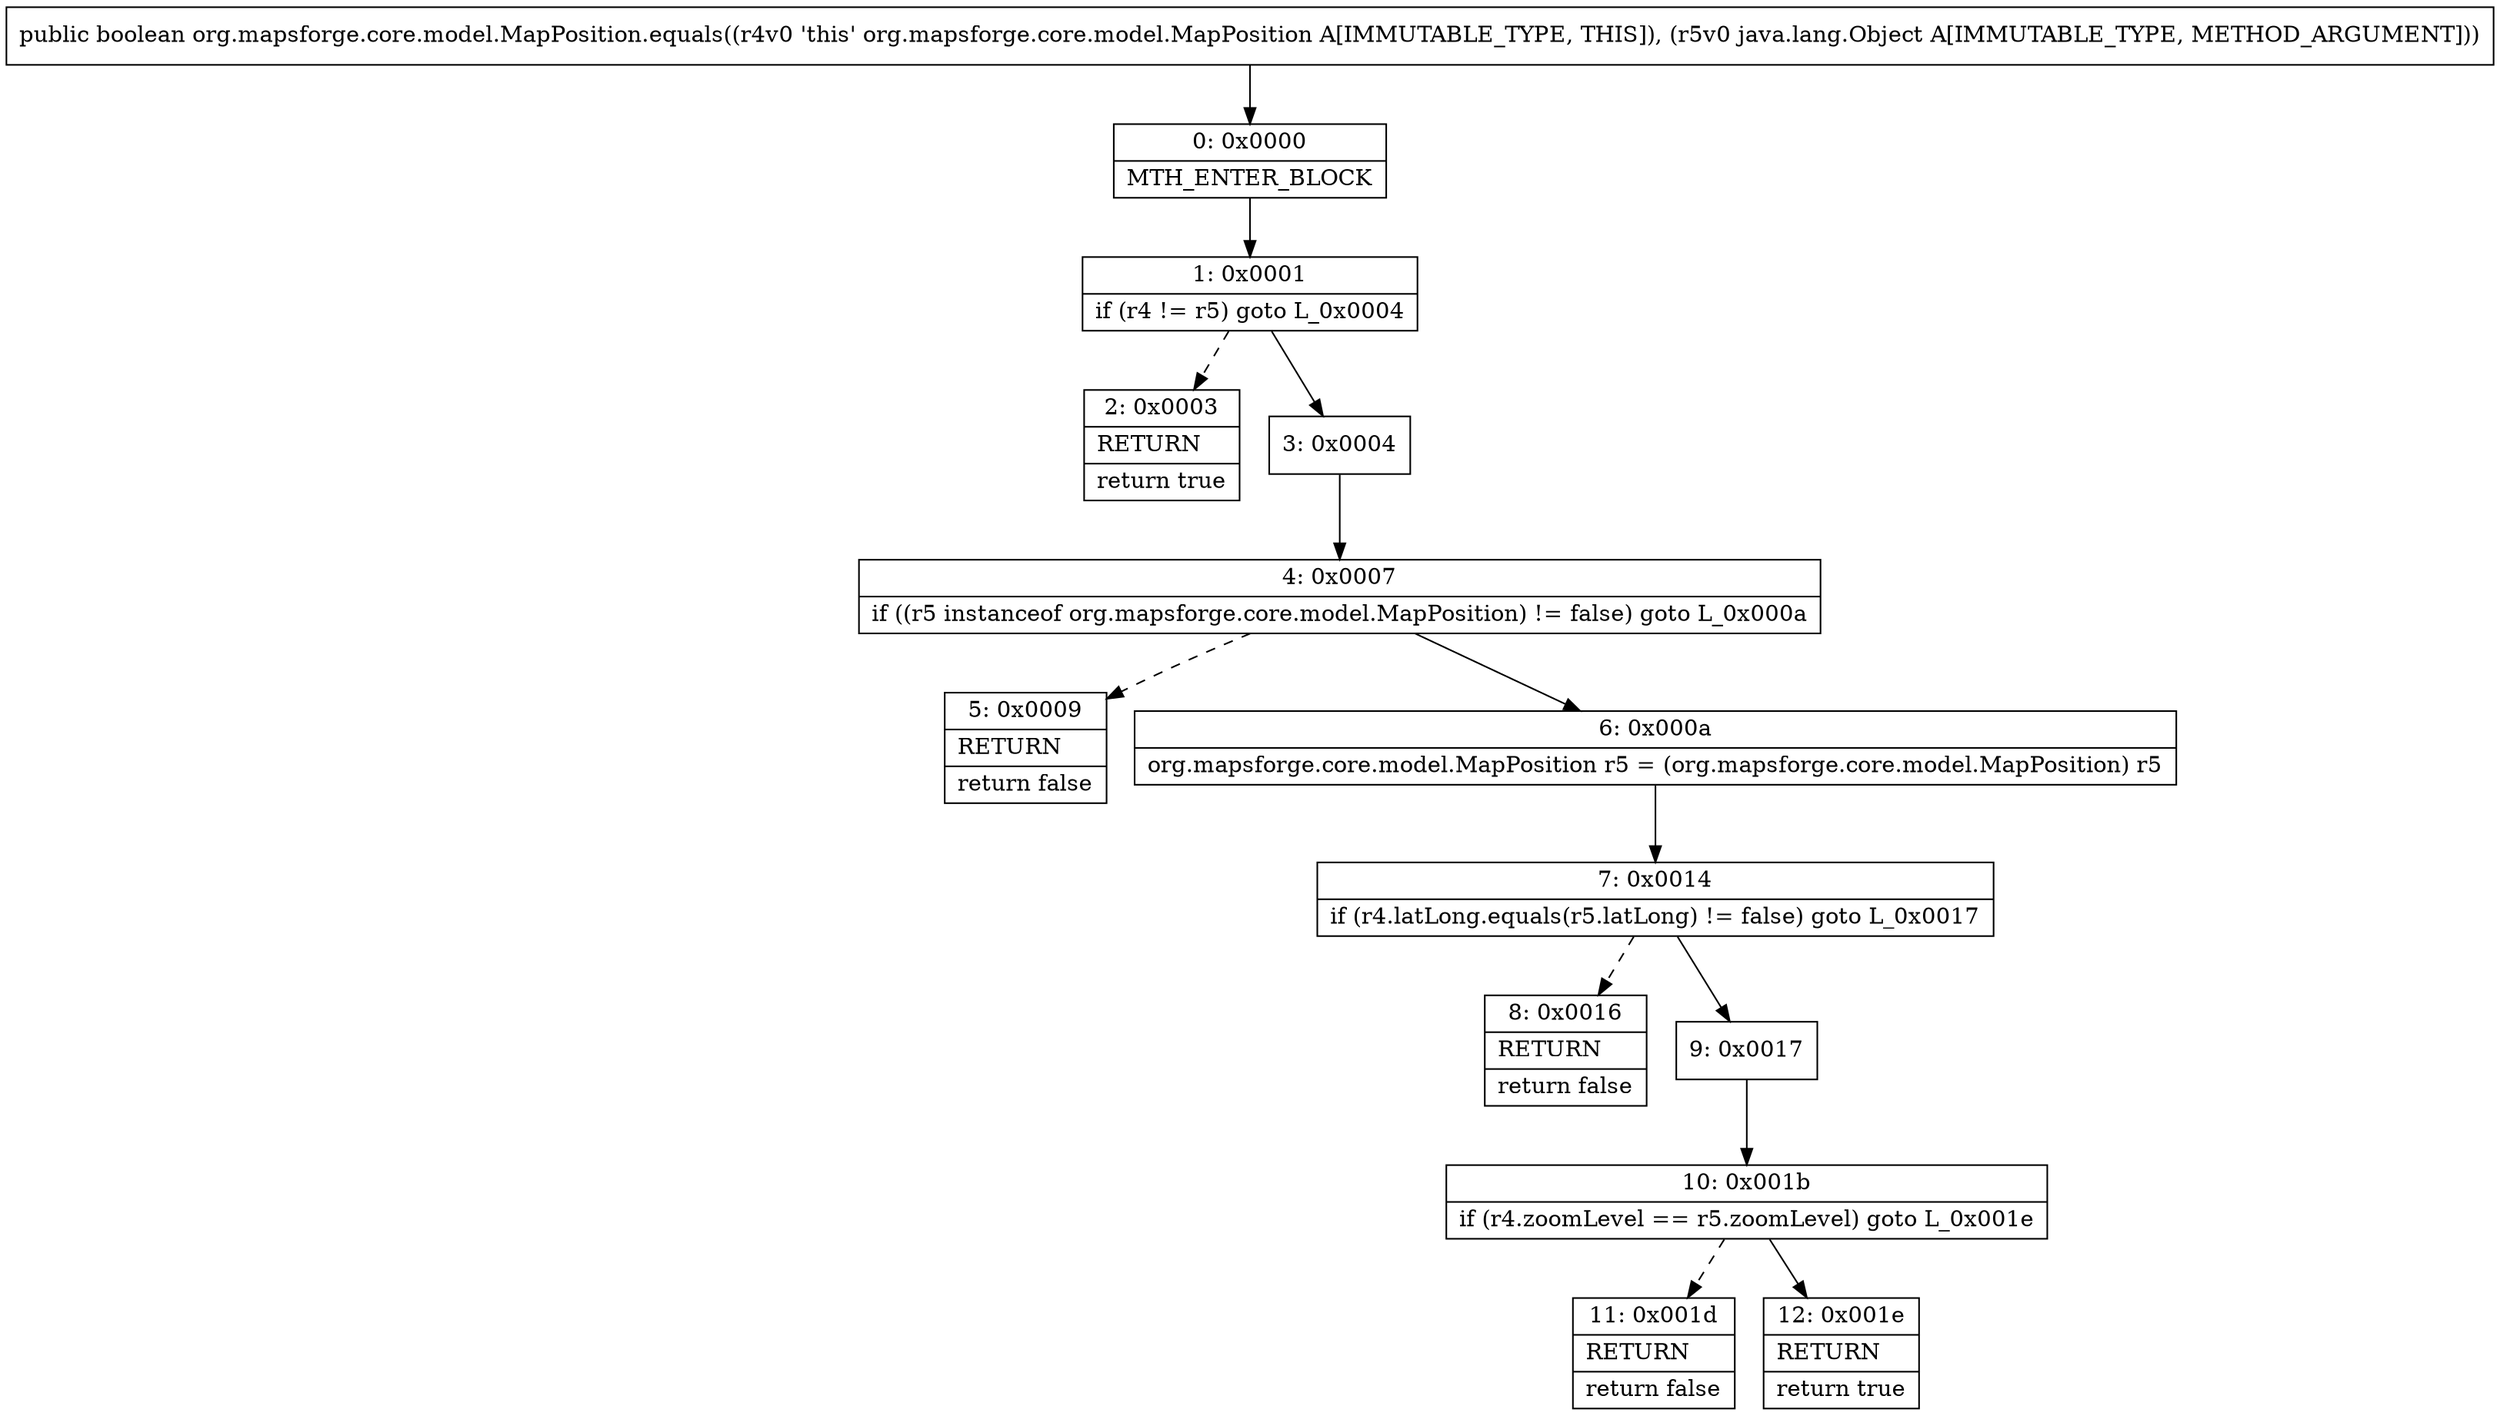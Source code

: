 digraph "CFG fororg.mapsforge.core.model.MapPosition.equals(Ljava\/lang\/Object;)Z" {
Node_0 [shape=record,label="{0\:\ 0x0000|MTH_ENTER_BLOCK\l}"];
Node_1 [shape=record,label="{1\:\ 0x0001|if (r4 != r5) goto L_0x0004\l}"];
Node_2 [shape=record,label="{2\:\ 0x0003|RETURN\l|return true\l}"];
Node_3 [shape=record,label="{3\:\ 0x0004}"];
Node_4 [shape=record,label="{4\:\ 0x0007|if ((r5 instanceof org.mapsforge.core.model.MapPosition) != false) goto L_0x000a\l}"];
Node_5 [shape=record,label="{5\:\ 0x0009|RETURN\l|return false\l}"];
Node_6 [shape=record,label="{6\:\ 0x000a|org.mapsforge.core.model.MapPosition r5 = (org.mapsforge.core.model.MapPosition) r5\l}"];
Node_7 [shape=record,label="{7\:\ 0x0014|if (r4.latLong.equals(r5.latLong) != false) goto L_0x0017\l}"];
Node_8 [shape=record,label="{8\:\ 0x0016|RETURN\l|return false\l}"];
Node_9 [shape=record,label="{9\:\ 0x0017}"];
Node_10 [shape=record,label="{10\:\ 0x001b|if (r4.zoomLevel == r5.zoomLevel) goto L_0x001e\l}"];
Node_11 [shape=record,label="{11\:\ 0x001d|RETURN\l|return false\l}"];
Node_12 [shape=record,label="{12\:\ 0x001e|RETURN\l|return true\l}"];
MethodNode[shape=record,label="{public boolean org.mapsforge.core.model.MapPosition.equals((r4v0 'this' org.mapsforge.core.model.MapPosition A[IMMUTABLE_TYPE, THIS]), (r5v0 java.lang.Object A[IMMUTABLE_TYPE, METHOD_ARGUMENT])) }"];
MethodNode -> Node_0;
Node_0 -> Node_1;
Node_1 -> Node_2[style=dashed];
Node_1 -> Node_3;
Node_3 -> Node_4;
Node_4 -> Node_5[style=dashed];
Node_4 -> Node_6;
Node_6 -> Node_7;
Node_7 -> Node_8[style=dashed];
Node_7 -> Node_9;
Node_9 -> Node_10;
Node_10 -> Node_11[style=dashed];
Node_10 -> Node_12;
}

